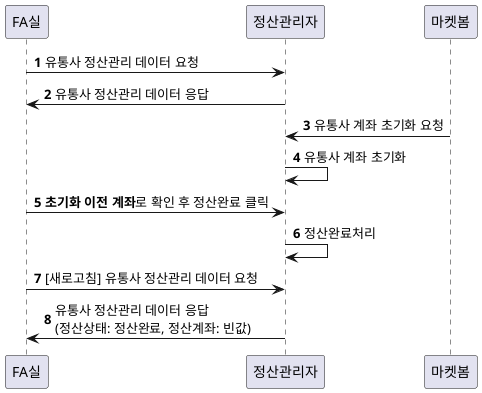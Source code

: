 @startuml
autonumber

FA실 -> 정산관리자: 유통사 정산관리 데이터 요청
정산관리자 -> FA실 : 유통사 정산관리 데이터 응답

마켓봄 -> 정산관리자: 유통사 계좌 초기화 요청
정산관리자 -> 정산관리자:  유통사 계좌 초기화
FA실 -> 정산관리자: **초기화 이전 계좌**로 확인 후 정산완료 클릭
정산관리자 -> 정산관리자:  정산완료처리
FA실 -> 정산관리자: [새로고침] 유통사 정산관리 데이터 요청
정산관리자 -> FA실 : 유통사 정산관리 데이터 응답\n(정산상태: 정산완료, 정산계좌: 빈값)
@enduml